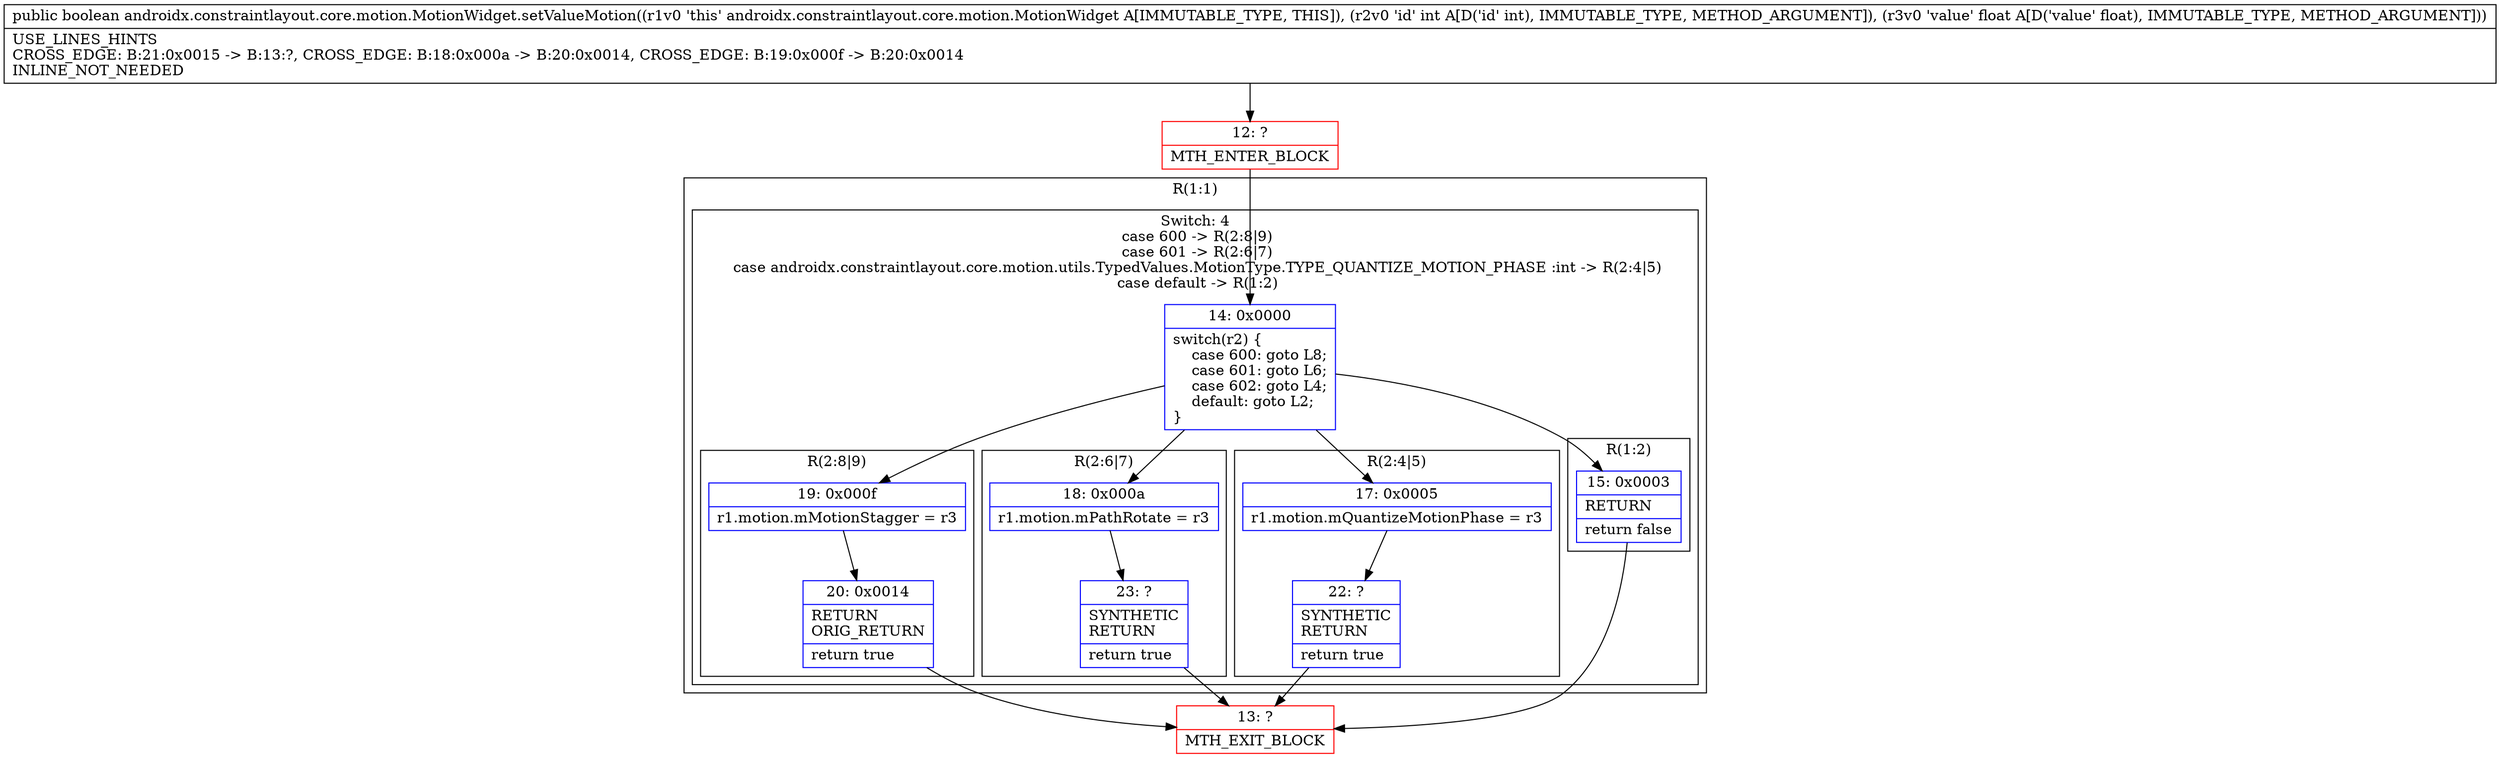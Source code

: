 digraph "CFG forandroidx.constraintlayout.core.motion.MotionWidget.setValueMotion(IF)Z" {
subgraph cluster_Region_323141090 {
label = "R(1:1)";
node [shape=record,color=blue];
subgraph cluster_SwitchRegion_770821715 {
label = "Switch: 4
 case 600 -> R(2:8|9)
 case 601 -> R(2:6|7)
 case androidx.constraintlayout.core.motion.utils.TypedValues.MotionType.TYPE_QUANTIZE_MOTION_PHASE :int -> R(2:4|5)
 case default -> R(1:2)";
node [shape=record,color=blue];
Node_14 [shape=record,label="{14\:\ 0x0000|switch(r2) \{\l    case 600: goto L8;\l    case 601: goto L6;\l    case 602: goto L4;\l    default: goto L2;\l\}\l}"];
subgraph cluster_Region_238789341 {
label = "R(2:8|9)";
node [shape=record,color=blue];
Node_19 [shape=record,label="{19\:\ 0x000f|r1.motion.mMotionStagger = r3\l}"];
Node_20 [shape=record,label="{20\:\ 0x0014|RETURN\lORIG_RETURN\l|return true\l}"];
}
subgraph cluster_Region_847911802 {
label = "R(2:6|7)";
node [shape=record,color=blue];
Node_18 [shape=record,label="{18\:\ 0x000a|r1.motion.mPathRotate = r3\l}"];
Node_23 [shape=record,label="{23\:\ ?|SYNTHETIC\lRETURN\l|return true\l}"];
}
subgraph cluster_Region_874585444 {
label = "R(2:4|5)";
node [shape=record,color=blue];
Node_17 [shape=record,label="{17\:\ 0x0005|r1.motion.mQuantizeMotionPhase = r3\l}"];
Node_22 [shape=record,label="{22\:\ ?|SYNTHETIC\lRETURN\l|return true\l}"];
}
subgraph cluster_Region_385994469 {
label = "R(1:2)";
node [shape=record,color=blue];
Node_15 [shape=record,label="{15\:\ 0x0003|RETURN\l|return false\l}"];
}
}
}
Node_12 [shape=record,color=red,label="{12\:\ ?|MTH_ENTER_BLOCK\l}"];
Node_13 [shape=record,color=red,label="{13\:\ ?|MTH_EXIT_BLOCK\l}"];
MethodNode[shape=record,label="{public boolean androidx.constraintlayout.core.motion.MotionWidget.setValueMotion((r1v0 'this' androidx.constraintlayout.core.motion.MotionWidget A[IMMUTABLE_TYPE, THIS]), (r2v0 'id' int A[D('id' int), IMMUTABLE_TYPE, METHOD_ARGUMENT]), (r3v0 'value' float A[D('value' float), IMMUTABLE_TYPE, METHOD_ARGUMENT]))  | USE_LINES_HINTS\lCROSS_EDGE: B:21:0x0015 \-\> B:13:?, CROSS_EDGE: B:18:0x000a \-\> B:20:0x0014, CROSS_EDGE: B:19:0x000f \-\> B:20:0x0014\lINLINE_NOT_NEEDED\l}"];
MethodNode -> Node_12;Node_14 -> Node_15;
Node_14 -> Node_17;
Node_14 -> Node_18;
Node_14 -> Node_19;
Node_19 -> Node_20;
Node_20 -> Node_13;
Node_18 -> Node_23;
Node_23 -> Node_13;
Node_17 -> Node_22;
Node_22 -> Node_13;
Node_15 -> Node_13;
Node_12 -> Node_14;
}


